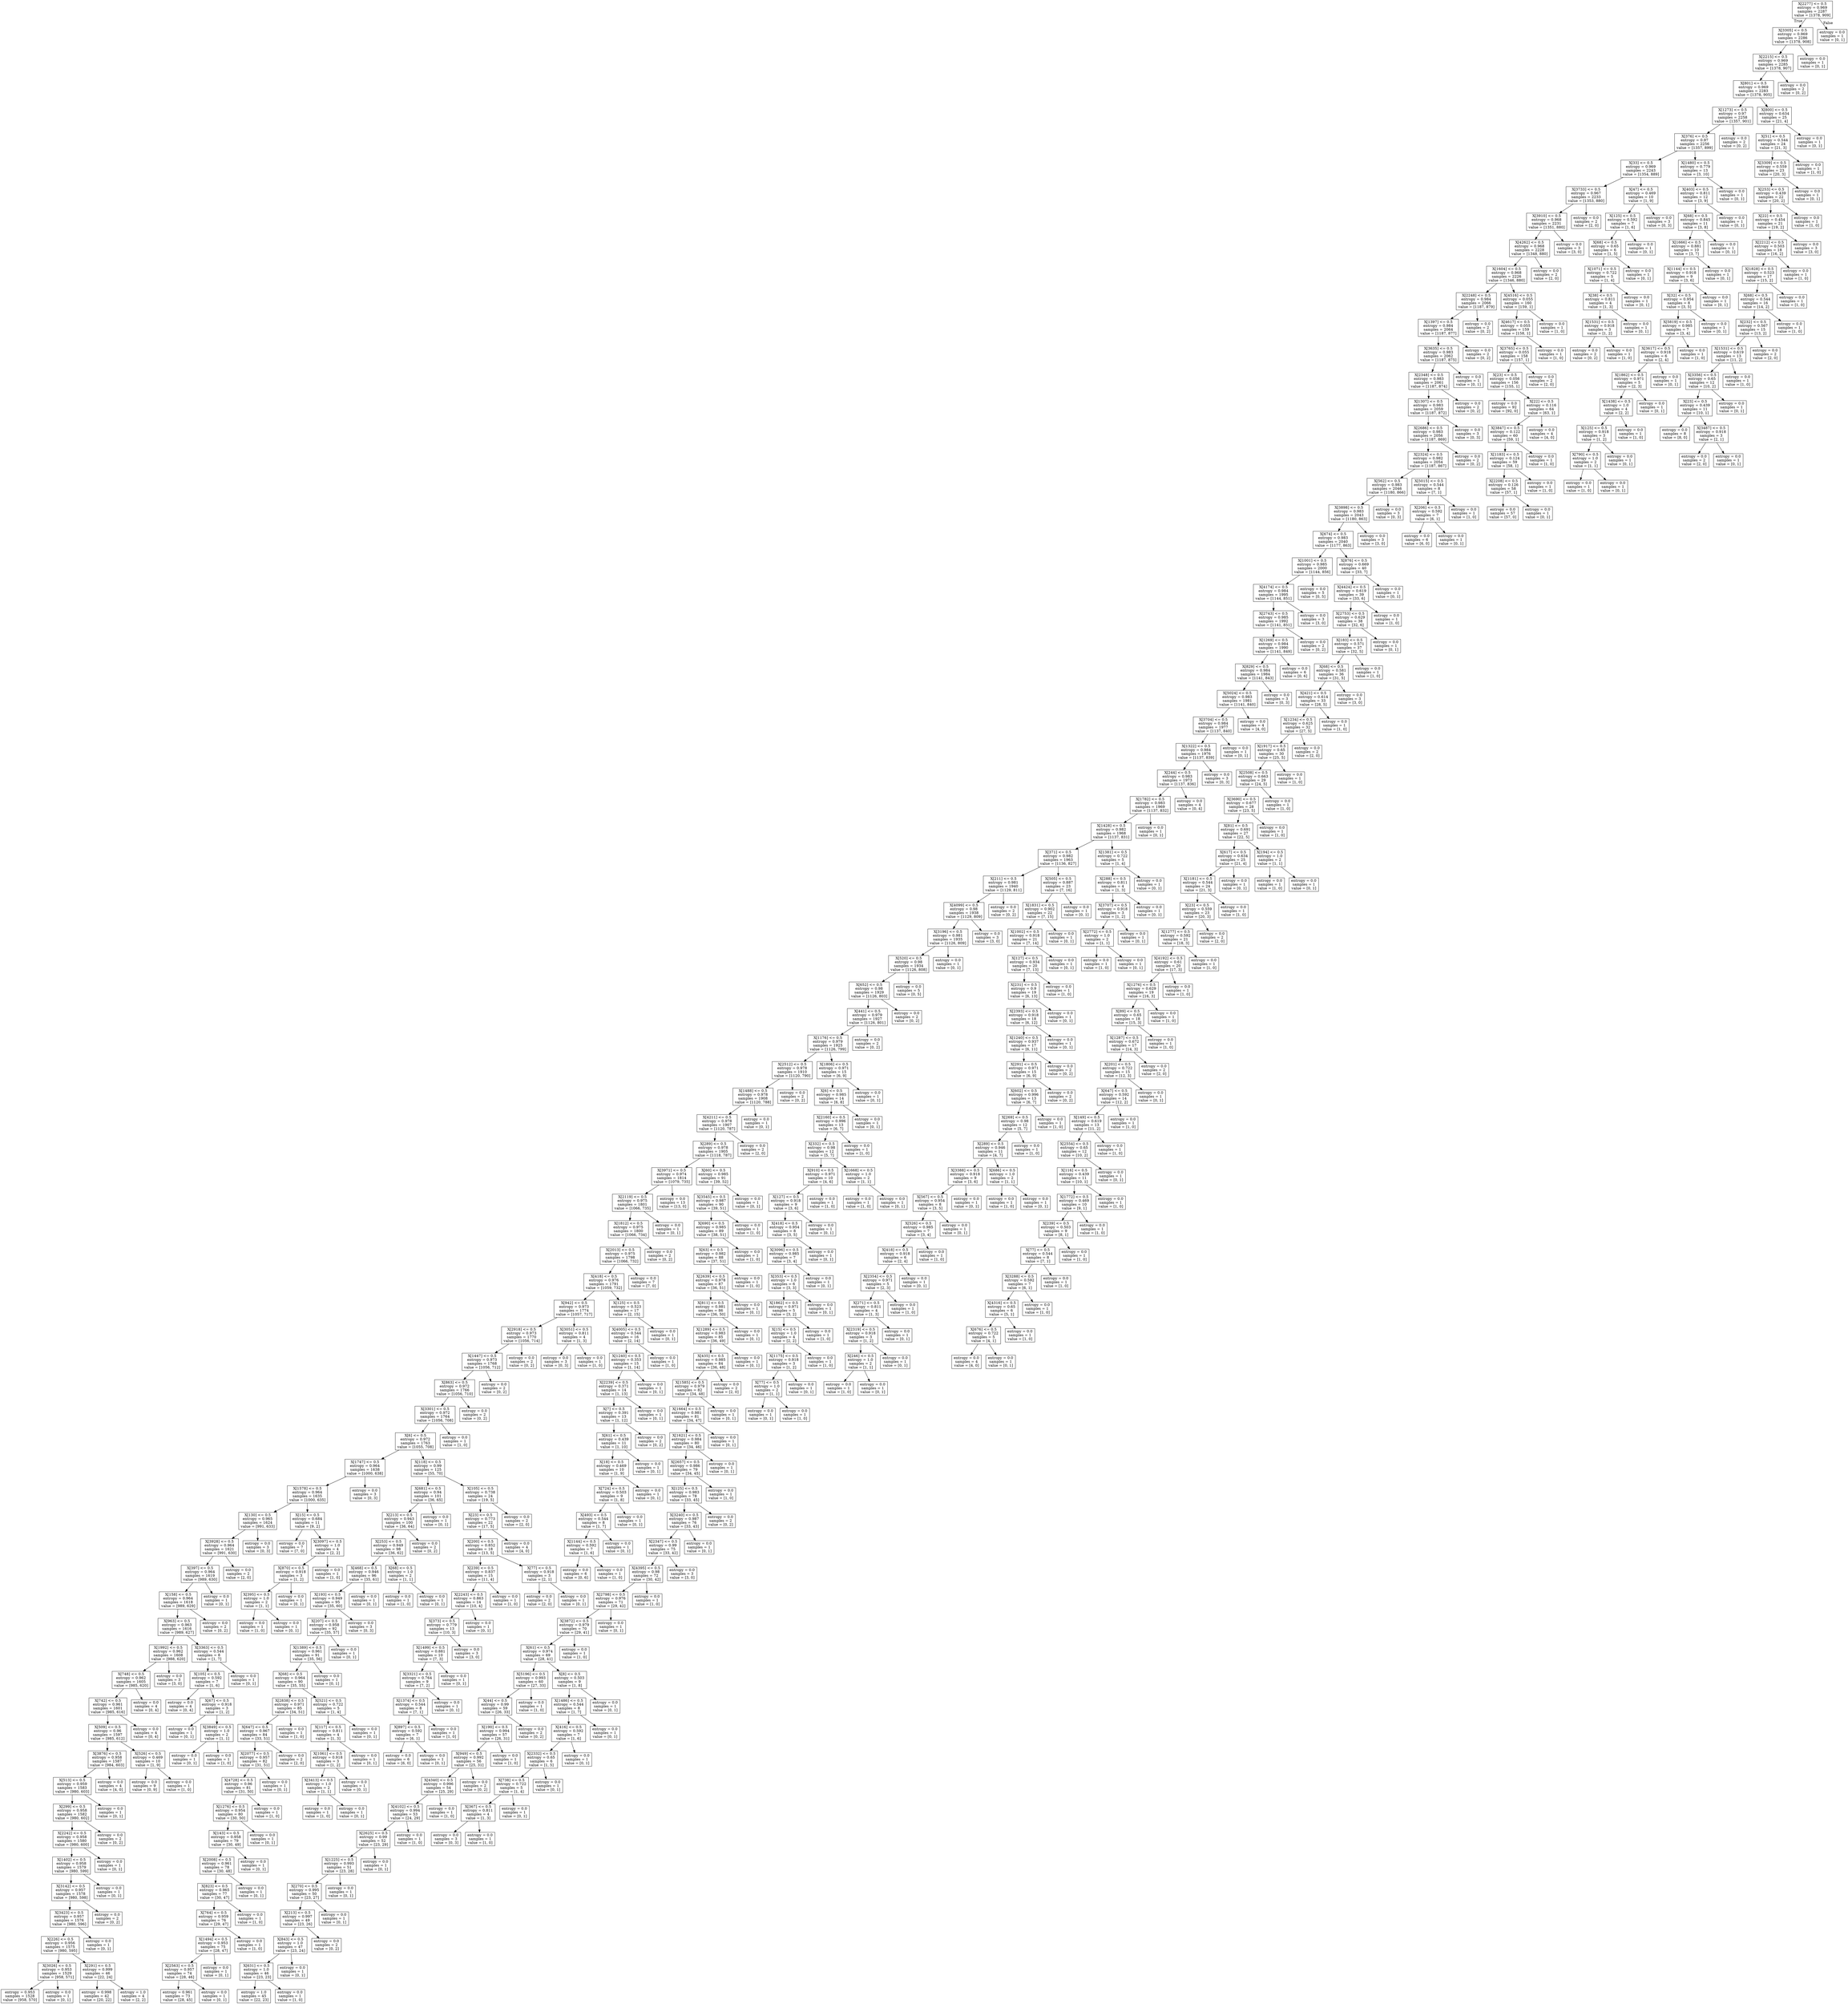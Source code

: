 digraph Tree {
node [shape=box] ;
0 [label="X[2277] <= 0.5\nentropy = 0.969\nsamples = 2287\nvalue = [1378, 909]"] ;
1 [label="X[3305] <= 0.5\nentropy = 0.969\nsamples = 2286\nvalue = [1378, 908]"] ;
0 -> 1 [labeldistance=2.5, labelangle=45, headlabel="True"] ;
2 [label="X[2215] <= 0.5\nentropy = 0.969\nsamples = 2285\nvalue = [1378, 907]"] ;
1 -> 2 ;
3 [label="X[801] <= 0.5\nentropy = 0.969\nsamples = 2283\nvalue = [1378, 905]"] ;
2 -> 3 ;
4 [label="X[1273] <= 0.5\nentropy = 0.97\nsamples = 2258\nvalue = [1357, 901]"] ;
3 -> 4 ;
5 [label="X[376] <= 0.5\nentropy = 0.97\nsamples = 2256\nvalue = [1357, 899]"] ;
4 -> 5 ;
6 [label="X[33] <= 0.5\nentropy = 0.969\nsamples = 2243\nvalue = [1354, 889]"] ;
5 -> 6 ;
7 [label="X[3733] <= 0.5\nentropy = 0.967\nsamples = 2233\nvalue = [1353, 880]"] ;
6 -> 7 ;
8 [label="X[3910] <= 0.5\nentropy = 0.968\nsamples = 2231\nvalue = [1351, 880]"] ;
7 -> 8 ;
9 [label="X[4262] <= 0.5\nentropy = 0.968\nsamples = 2228\nvalue = [1348, 880]"] ;
8 -> 9 ;
10 [label="X[1604] <= 0.5\nentropy = 0.968\nsamples = 2226\nvalue = [1346, 880]"] ;
9 -> 10 ;
11 [label="X[2248] <= 0.5\nentropy = 0.984\nsamples = 2066\nvalue = [1187, 879]"] ;
10 -> 11 ;
12 [label="X[1397] <= 0.5\nentropy = 0.984\nsamples = 2064\nvalue = [1187, 877]"] ;
11 -> 12 ;
13 [label="X[3635] <= 0.5\nentropy = 0.983\nsamples = 2062\nvalue = [1187, 875]"] ;
12 -> 13 ;
14 [label="X[2348] <= 0.5\nentropy = 0.983\nsamples = 2061\nvalue = [1187, 874]"] ;
13 -> 14 ;
15 [label="X[1307] <= 0.5\nentropy = 0.983\nsamples = 2059\nvalue = [1187, 872]"] ;
14 -> 15 ;
16 [label="X[2686] <= 0.5\nentropy = 0.983\nsamples = 2056\nvalue = [1187, 869]"] ;
15 -> 16 ;
17 [label="X[2324] <= 0.5\nentropy = 0.982\nsamples = 2054\nvalue = [1187, 867]"] ;
16 -> 17 ;
18 [label="X[562] <= 0.5\nentropy = 0.983\nsamples = 2046\nvalue = [1180, 866]"] ;
17 -> 18 ;
19 [label="X[3898] <= 0.5\nentropy = 0.983\nsamples = 2043\nvalue = [1180, 863]"] ;
18 -> 19 ;
20 [label="X[674] <= 0.5\nentropy = 0.983\nsamples = 2040\nvalue = [1177, 863]"] ;
19 -> 20 ;
21 [label="X[1001] <= 0.5\nentropy = 0.985\nsamples = 2000\nvalue = [1144, 856]"] ;
20 -> 21 ;
22 [label="X[4174] <= 0.5\nentropy = 0.984\nsamples = 1995\nvalue = [1144, 851]"] ;
21 -> 22 ;
23 [label="X[2743] <= 0.5\nentropy = 0.985\nsamples = 1992\nvalue = [1141, 851]"] ;
22 -> 23 ;
24 [label="X[1269] <= 0.5\nentropy = 0.984\nsamples = 1990\nvalue = [1141, 849]"] ;
23 -> 24 ;
25 [label="X[829] <= 0.5\nentropy = 0.984\nsamples = 1984\nvalue = [1141, 843]"] ;
24 -> 25 ;
26 [label="X[5024] <= 0.5\nentropy = 0.983\nsamples = 1981\nvalue = [1141, 840]"] ;
25 -> 26 ;
27 [label="X[3704] <= 0.5\nentropy = 0.984\nsamples = 1977\nvalue = [1137, 840]"] ;
26 -> 27 ;
28 [label="X[1322] <= 0.5\nentropy = 0.984\nsamples = 1976\nvalue = [1137, 839]"] ;
27 -> 28 ;
29 [label="X[244] <= 0.5\nentropy = 0.983\nsamples = 1973\nvalue = [1137, 836]"] ;
28 -> 29 ;
30 [label="X[1782] <= 0.5\nentropy = 0.983\nsamples = 1969\nvalue = [1137, 832]"] ;
29 -> 30 ;
31 [label="X[1428] <= 0.5\nentropy = 0.982\nsamples = 1968\nvalue = [1137, 831]"] ;
30 -> 31 ;
32 [label="X[371] <= 0.5\nentropy = 0.982\nsamples = 1963\nvalue = [1136, 827]"] ;
31 -> 32 ;
33 [label="X[211] <= 0.5\nentropy = 0.981\nsamples = 1940\nvalue = [1129, 811]"] ;
32 -> 33 ;
34 [label="X[4099] <= 0.5\nentropy = 0.98\nsamples = 1938\nvalue = [1129, 809]"] ;
33 -> 34 ;
35 [label="X[3196] <= 0.5\nentropy = 0.981\nsamples = 1935\nvalue = [1126, 809]"] ;
34 -> 35 ;
36 [label="X[520] <= 0.5\nentropy = 0.98\nsamples = 1934\nvalue = [1126, 808]"] ;
35 -> 36 ;
37 [label="X[652] <= 0.5\nentropy = 0.98\nsamples = 1929\nvalue = [1126, 803]"] ;
36 -> 37 ;
38 [label="X[441] <= 0.5\nentropy = 0.979\nsamples = 1927\nvalue = [1126, 801]"] ;
37 -> 38 ;
39 [label="X[1176] <= 0.5\nentropy = 0.979\nsamples = 1925\nvalue = [1126, 799]"] ;
38 -> 39 ;
40 [label="X[2512] <= 0.5\nentropy = 0.978\nsamples = 1910\nvalue = [1120, 790]"] ;
39 -> 40 ;
41 [label="X[1488] <= 0.5\nentropy = 0.978\nsamples = 1908\nvalue = [1120, 788]"] ;
40 -> 41 ;
42 [label="X[4211] <= 0.5\nentropy = 0.978\nsamples = 1907\nvalue = [1120, 787]"] ;
41 -> 42 ;
43 [label="X[289] <= 0.5\nentropy = 0.978\nsamples = 1905\nvalue = [1118, 787]"] ;
42 -> 43 ;
44 [label="X[3971] <= 0.5\nentropy = 0.974\nsamples = 1814\nvalue = [1079, 735]"] ;
43 -> 44 ;
45 [label="X[2119] <= 0.5\nentropy = 0.975\nsamples = 1801\nvalue = [1066, 735]"] ;
44 -> 45 ;
46 [label="X[1812] <= 0.5\nentropy = 0.975\nsamples = 1800\nvalue = [1066, 734]"] ;
45 -> 46 ;
47 [label="X[2013] <= 0.5\nentropy = 0.975\nsamples = 1798\nvalue = [1066, 732]"] ;
46 -> 47 ;
48 [label="X[418] <= 0.5\nentropy = 0.976\nsamples = 1791\nvalue = [1059, 732]"] ;
47 -> 48 ;
49 [label="X[942] <= 0.5\nentropy = 0.973\nsamples = 1774\nvalue = [1057, 717]"] ;
48 -> 49 ;
50 [label="X[2918] <= 0.5\nentropy = 0.973\nsamples = 1770\nvalue = [1056, 714]"] ;
49 -> 50 ;
51 [label="X[1447] <= 0.5\nentropy = 0.973\nsamples = 1768\nvalue = [1056, 712]"] ;
50 -> 51 ;
52 [label="X[863] <= 0.5\nentropy = 0.972\nsamples = 1766\nvalue = [1056, 710]"] ;
51 -> 52 ;
53 [label="X[3301] <= 0.5\nentropy = 0.972\nsamples = 1764\nvalue = [1056, 708]"] ;
52 -> 53 ;
54 [label="X[6] <= 0.5\nentropy = 0.972\nsamples = 1763\nvalue = [1055, 708]"] ;
53 -> 54 ;
55 [label="X[1747] <= 0.5\nentropy = 0.964\nsamples = 1638\nvalue = [1000, 638]"] ;
54 -> 55 ;
56 [label="X[1578] <= 0.5\nentropy = 0.964\nsamples = 1635\nvalue = [1000, 635]"] ;
55 -> 56 ;
57 [label="X[130] <= 0.5\nentropy = 0.965\nsamples = 1624\nvalue = [991, 633]"] ;
56 -> 57 ;
58 [label="X[3928] <= 0.5\nentropy = 0.964\nsamples = 1621\nvalue = [991, 630]"] ;
57 -> 58 ;
59 [label="X[397] <= 0.5\nentropy = 0.964\nsamples = 1619\nvalue = [989, 630]"] ;
58 -> 59 ;
60 [label="X[158] <= 0.5\nentropy = 0.964\nsamples = 1618\nvalue = [989, 629]"] ;
59 -> 60 ;
61 [label="X[963] <= 0.5\nentropy = 0.963\nsamples = 1616\nvalue = [989, 627]"] ;
60 -> 61 ;
62 [label="X[1992] <= 0.5\nentropy = 0.962\nsamples = 1608\nvalue = [988, 620]"] ;
61 -> 62 ;
63 [label="X[748] <= 0.5\nentropy = 0.962\nsamples = 1605\nvalue = [985, 620]"] ;
62 -> 63 ;
64 [label="X[742] <= 0.5\nentropy = 0.961\nsamples = 1601\nvalue = [985, 616]"] ;
63 -> 64 ;
65 [label="X[509] <= 0.5\nentropy = 0.96\nsamples = 1597\nvalue = [985, 612]"] ;
64 -> 65 ;
66 [label="X[3876] <= 0.5\nentropy = 0.958\nsamples = 1587\nvalue = [984, 603]"] ;
65 -> 66 ;
67 [label="X[513] <= 0.5\nentropy = 0.959\nsamples = 1583\nvalue = [980, 603]"] ;
66 -> 67 ;
68 [label="X[299] <= 0.5\nentropy = 0.958\nsamples = 1582\nvalue = [980, 602]"] ;
67 -> 68 ;
69 [label="X[2242] <= 0.5\nentropy = 0.958\nsamples = 1580\nvalue = [980, 600]"] ;
68 -> 69 ;
70 [label="X[1402] <= 0.5\nentropy = 0.958\nsamples = 1579\nvalue = [980, 599]"] ;
69 -> 70 ;
71 [label="X[3142] <= 0.5\nentropy = 0.957\nsamples = 1578\nvalue = [980, 598]"] ;
70 -> 71 ;
72 [label="X[3423] <= 0.5\nentropy = 0.957\nsamples = 1576\nvalue = [980, 596]"] ;
71 -> 72 ;
73 [label="X[226] <= 0.5\nentropy = 0.956\nsamples = 1575\nvalue = [980, 595]"] ;
72 -> 73 ;
74 [label="X[3026] <= 0.5\nentropy = 0.953\nsamples = 1529\nvalue = [958, 571]"] ;
73 -> 74 ;
75 [label="entropy = 0.953\nsamples = 1528\nvalue = [958, 570]"] ;
74 -> 75 ;
76 [label="entropy = 0.0\nsamples = 1\nvalue = [0, 1]"] ;
74 -> 76 ;
77 [label="X[291] <= 0.5\nentropy = 0.999\nsamples = 46\nvalue = [22, 24]"] ;
73 -> 77 ;
78 [label="entropy = 0.998\nsamples = 42\nvalue = [20, 22]"] ;
77 -> 78 ;
79 [label="entropy = 1.0\nsamples = 4\nvalue = [2, 2]"] ;
77 -> 79 ;
80 [label="entropy = 0.0\nsamples = 1\nvalue = [0, 1]"] ;
72 -> 80 ;
81 [label="entropy = 0.0\nsamples = 2\nvalue = [0, 2]"] ;
71 -> 81 ;
82 [label="entropy = 0.0\nsamples = 1\nvalue = [0, 1]"] ;
70 -> 82 ;
83 [label="entropy = 0.0\nsamples = 1\nvalue = [0, 1]"] ;
69 -> 83 ;
84 [label="entropy = 0.0\nsamples = 2\nvalue = [0, 2]"] ;
68 -> 84 ;
85 [label="entropy = 0.0\nsamples = 1\nvalue = [0, 1]"] ;
67 -> 85 ;
86 [label="entropy = 0.0\nsamples = 4\nvalue = [4, 0]"] ;
66 -> 86 ;
87 [label="X[526] <= 0.5\nentropy = 0.469\nsamples = 10\nvalue = [1, 9]"] ;
65 -> 87 ;
88 [label="entropy = 0.0\nsamples = 9\nvalue = [0, 9]"] ;
87 -> 88 ;
89 [label="entropy = 0.0\nsamples = 1\nvalue = [1, 0]"] ;
87 -> 89 ;
90 [label="entropy = 0.0\nsamples = 4\nvalue = [0, 4]"] ;
64 -> 90 ;
91 [label="entropy = 0.0\nsamples = 4\nvalue = [0, 4]"] ;
63 -> 91 ;
92 [label="entropy = 0.0\nsamples = 3\nvalue = [3, 0]"] ;
62 -> 92 ;
93 [label="X[3363] <= 0.5\nentropy = 0.544\nsamples = 8\nvalue = [1, 7]"] ;
61 -> 93 ;
94 [label="X[105] <= 0.5\nentropy = 0.592\nsamples = 7\nvalue = [1, 6]"] ;
93 -> 94 ;
95 [label="entropy = 0.0\nsamples = 4\nvalue = [0, 4]"] ;
94 -> 95 ;
96 [label="X[67] <= 0.5\nentropy = 0.918\nsamples = 3\nvalue = [1, 2]"] ;
94 -> 96 ;
97 [label="entropy = 0.0\nsamples = 1\nvalue = [0, 1]"] ;
96 -> 97 ;
98 [label="X[3849] <= 0.5\nentropy = 1.0\nsamples = 2\nvalue = [1, 1]"] ;
96 -> 98 ;
99 [label="entropy = 0.0\nsamples = 1\nvalue = [0, 1]"] ;
98 -> 99 ;
100 [label="entropy = 0.0\nsamples = 1\nvalue = [1, 0]"] ;
98 -> 100 ;
101 [label="entropy = 0.0\nsamples = 1\nvalue = [0, 1]"] ;
93 -> 101 ;
102 [label="entropy = 0.0\nsamples = 2\nvalue = [0, 2]"] ;
60 -> 102 ;
103 [label="entropy = 0.0\nsamples = 1\nvalue = [0, 1]"] ;
59 -> 103 ;
104 [label="entropy = 0.0\nsamples = 2\nvalue = [2, 0]"] ;
58 -> 104 ;
105 [label="entropy = 0.0\nsamples = 3\nvalue = [0, 3]"] ;
57 -> 105 ;
106 [label="X[15] <= 0.5\nentropy = 0.684\nsamples = 11\nvalue = [9, 2]"] ;
56 -> 106 ;
107 [label="entropy = 0.0\nsamples = 7\nvalue = [7, 0]"] ;
106 -> 107 ;
108 [label="X[3097] <= 0.5\nentropy = 1.0\nsamples = 4\nvalue = [2, 2]"] ;
106 -> 108 ;
109 [label="X[870] <= 0.5\nentropy = 0.918\nsamples = 3\nvalue = [1, 2]"] ;
108 -> 109 ;
110 [label="X[395] <= 0.5\nentropy = 1.0\nsamples = 2\nvalue = [1, 1]"] ;
109 -> 110 ;
111 [label="entropy = 0.0\nsamples = 1\nvalue = [1, 0]"] ;
110 -> 111 ;
112 [label="entropy = 0.0\nsamples = 1\nvalue = [0, 1]"] ;
110 -> 112 ;
113 [label="entropy = 0.0\nsamples = 1\nvalue = [0, 1]"] ;
109 -> 113 ;
114 [label="entropy = 0.0\nsamples = 1\nvalue = [1, 0]"] ;
108 -> 114 ;
115 [label="entropy = 0.0\nsamples = 3\nvalue = [0, 3]"] ;
55 -> 115 ;
116 [label="X[118] <= 0.5\nentropy = 0.99\nsamples = 125\nvalue = [55, 70]"] ;
54 -> 116 ;
117 [label="X[681] <= 0.5\nentropy = 0.94\nsamples = 101\nvalue = [36, 65]"] ;
116 -> 117 ;
118 [label="X[213] <= 0.5\nentropy = 0.943\nsamples = 100\nvalue = [36, 64]"] ;
117 -> 118 ;
119 [label="X[253] <= 0.5\nentropy = 0.949\nsamples = 98\nvalue = [36, 62]"] ;
118 -> 119 ;
120 [label="X[468] <= 0.5\nentropy = 0.946\nsamples = 96\nvalue = [35, 61]"] ;
119 -> 120 ;
121 [label="X[193] <= 0.5\nentropy = 0.949\nsamples = 95\nvalue = [35, 60]"] ;
120 -> 121 ;
122 [label="X[207] <= 0.5\nentropy = 0.958\nsamples = 92\nvalue = [35, 57]"] ;
121 -> 122 ;
123 [label="X[1389] <= 0.5\nentropy = 0.961\nsamples = 91\nvalue = [35, 56]"] ;
122 -> 123 ;
124 [label="X[68] <= 0.5\nentropy = 0.964\nsamples = 90\nvalue = [35, 55]"] ;
123 -> 124 ;
125 [label="X[2838] <= 0.5\nentropy = 0.971\nsamples = 85\nvalue = [34, 51]"] ;
124 -> 125 ;
126 [label="X[647] <= 0.5\nentropy = 0.967\nsamples = 84\nvalue = [33, 51]"] ;
125 -> 126 ;
127 [label="X[2077] <= 0.5\nentropy = 0.957\nsamples = 82\nvalue = [31, 51]"] ;
126 -> 127 ;
128 [label="X[4728] <= 0.5\nentropy = 0.96\nsamples = 81\nvalue = [31, 50]"] ;
127 -> 128 ;
129 [label="X[1276] <= 0.5\nentropy = 0.954\nsamples = 80\nvalue = [30, 50]"] ;
128 -> 129 ;
130 [label="X[143] <= 0.5\nentropy = 0.958\nsamples = 79\nvalue = [30, 49]"] ;
129 -> 130 ;
131 [label="X[2008] <= 0.5\nentropy = 0.961\nsamples = 78\nvalue = [30, 48]"] ;
130 -> 131 ;
132 [label="X[823] <= 0.5\nentropy = 0.965\nsamples = 77\nvalue = [30, 47]"] ;
131 -> 132 ;
133 [label="X[764] <= 0.5\nentropy = 0.959\nsamples = 76\nvalue = [29, 47]"] ;
132 -> 133 ;
134 [label="X[1494] <= 0.5\nentropy = 0.953\nsamples = 75\nvalue = [28, 47]"] ;
133 -> 134 ;
135 [label="X[2563] <= 0.5\nentropy = 0.957\nsamples = 74\nvalue = [28, 46]"] ;
134 -> 135 ;
136 [label="entropy = 0.961\nsamples = 73\nvalue = [28, 45]"] ;
135 -> 136 ;
137 [label="entropy = 0.0\nsamples = 1\nvalue = [0, 1]"] ;
135 -> 137 ;
138 [label="entropy = 0.0\nsamples = 1\nvalue = [0, 1]"] ;
134 -> 138 ;
139 [label="entropy = 0.0\nsamples = 1\nvalue = [1, 0]"] ;
133 -> 139 ;
140 [label="entropy = 0.0\nsamples = 1\nvalue = [1, 0]"] ;
132 -> 140 ;
141 [label="entropy = 0.0\nsamples = 1\nvalue = [0, 1]"] ;
131 -> 141 ;
142 [label="entropy = 0.0\nsamples = 1\nvalue = [0, 1]"] ;
130 -> 142 ;
143 [label="entropy = 0.0\nsamples = 1\nvalue = [0, 1]"] ;
129 -> 143 ;
144 [label="entropy = 0.0\nsamples = 1\nvalue = [1, 0]"] ;
128 -> 144 ;
145 [label="entropy = 0.0\nsamples = 1\nvalue = [0, 1]"] ;
127 -> 145 ;
146 [label="entropy = 0.0\nsamples = 2\nvalue = [2, 0]"] ;
126 -> 146 ;
147 [label="entropy = 0.0\nsamples = 1\nvalue = [1, 0]"] ;
125 -> 147 ;
148 [label="X[521] <= 0.5\nentropy = 0.722\nsamples = 5\nvalue = [1, 4]"] ;
124 -> 148 ;
149 [label="X[117] <= 0.5\nentropy = 0.811\nsamples = 4\nvalue = [1, 3]"] ;
148 -> 149 ;
150 [label="X[1061] <= 0.5\nentropy = 0.918\nsamples = 3\nvalue = [1, 2]"] ;
149 -> 150 ;
151 [label="X[3413] <= 0.5\nentropy = 1.0\nsamples = 2\nvalue = [1, 1]"] ;
150 -> 151 ;
152 [label="entropy = 0.0\nsamples = 1\nvalue = [1, 0]"] ;
151 -> 152 ;
153 [label="entropy = 0.0\nsamples = 1\nvalue = [0, 1]"] ;
151 -> 153 ;
154 [label="entropy = 0.0\nsamples = 1\nvalue = [0, 1]"] ;
150 -> 154 ;
155 [label="entropy = 0.0\nsamples = 1\nvalue = [0, 1]"] ;
149 -> 155 ;
156 [label="entropy = 0.0\nsamples = 1\nvalue = [0, 1]"] ;
148 -> 156 ;
157 [label="entropy = 0.0\nsamples = 1\nvalue = [0, 1]"] ;
123 -> 157 ;
158 [label="entropy = 0.0\nsamples = 1\nvalue = [0, 1]"] ;
122 -> 158 ;
159 [label="entropy = 0.0\nsamples = 3\nvalue = [0, 3]"] ;
121 -> 159 ;
160 [label="entropy = 0.0\nsamples = 1\nvalue = [0, 1]"] ;
120 -> 160 ;
161 [label="X[68] <= 0.5\nentropy = 1.0\nsamples = 2\nvalue = [1, 1]"] ;
119 -> 161 ;
162 [label="entropy = 0.0\nsamples = 1\nvalue = [1, 0]"] ;
161 -> 162 ;
163 [label="entropy = 0.0\nsamples = 1\nvalue = [0, 1]"] ;
161 -> 163 ;
164 [label="entropy = 0.0\nsamples = 2\nvalue = [0, 2]"] ;
118 -> 164 ;
165 [label="entropy = 0.0\nsamples = 1\nvalue = [0, 1]"] ;
117 -> 165 ;
166 [label="X[105] <= 0.5\nentropy = 0.738\nsamples = 24\nvalue = [19, 5]"] ;
116 -> 166 ;
167 [label="X[23] <= 0.5\nentropy = 0.773\nsamples = 22\nvalue = [17, 5]"] ;
166 -> 167 ;
168 [label="X[200] <= 0.5\nentropy = 0.852\nsamples = 18\nvalue = [13, 5]"] ;
167 -> 168 ;
169 [label="X[239] <= 0.5\nentropy = 0.837\nsamples = 15\nvalue = [11, 4]"] ;
168 -> 169 ;
170 [label="X[2243] <= 0.5\nentropy = 0.863\nsamples = 14\nvalue = [10, 4]"] ;
169 -> 170 ;
171 [label="X[373] <= 0.5\nentropy = 0.779\nsamples = 13\nvalue = [10, 3]"] ;
170 -> 171 ;
172 [label="X[1499] <= 0.5\nentropy = 0.881\nsamples = 10\nvalue = [7, 3]"] ;
171 -> 172 ;
173 [label="X[3321] <= 0.5\nentropy = 0.764\nsamples = 9\nvalue = [7, 2]"] ;
172 -> 173 ;
174 [label="X[1374] <= 0.5\nentropy = 0.544\nsamples = 8\nvalue = [7, 1]"] ;
173 -> 174 ;
175 [label="X[897] <= 0.5\nentropy = 0.592\nsamples = 7\nvalue = [6, 1]"] ;
174 -> 175 ;
176 [label="entropy = 0.0\nsamples = 6\nvalue = [6, 0]"] ;
175 -> 176 ;
177 [label="entropy = 0.0\nsamples = 1\nvalue = [0, 1]"] ;
175 -> 177 ;
178 [label="entropy = 0.0\nsamples = 1\nvalue = [1, 0]"] ;
174 -> 178 ;
179 [label="entropy = 0.0\nsamples = 1\nvalue = [0, 1]"] ;
173 -> 179 ;
180 [label="entropy = 0.0\nsamples = 1\nvalue = [0, 1]"] ;
172 -> 180 ;
181 [label="entropy = 0.0\nsamples = 3\nvalue = [3, 0]"] ;
171 -> 181 ;
182 [label="entropy = 0.0\nsamples = 1\nvalue = [0, 1]"] ;
170 -> 182 ;
183 [label="entropy = 0.0\nsamples = 1\nvalue = [1, 0]"] ;
169 -> 183 ;
184 [label="X[77] <= 0.5\nentropy = 0.918\nsamples = 3\nvalue = [2, 1]"] ;
168 -> 184 ;
185 [label="entropy = 0.0\nsamples = 2\nvalue = [2, 0]"] ;
184 -> 185 ;
186 [label="entropy = 0.0\nsamples = 1\nvalue = [0, 1]"] ;
184 -> 186 ;
187 [label="entropy = 0.0\nsamples = 4\nvalue = [4, 0]"] ;
167 -> 187 ;
188 [label="entropy = 0.0\nsamples = 2\nvalue = [2, 0]"] ;
166 -> 188 ;
189 [label="entropy = 0.0\nsamples = 1\nvalue = [1, 0]"] ;
53 -> 189 ;
190 [label="entropy = 0.0\nsamples = 2\nvalue = [0, 2]"] ;
52 -> 190 ;
191 [label="entropy = 0.0\nsamples = 2\nvalue = [0, 2]"] ;
51 -> 191 ;
192 [label="entropy = 0.0\nsamples = 2\nvalue = [0, 2]"] ;
50 -> 192 ;
193 [label="X[3051] <= 0.5\nentropy = 0.811\nsamples = 4\nvalue = [1, 3]"] ;
49 -> 193 ;
194 [label="entropy = 0.0\nsamples = 3\nvalue = [0, 3]"] ;
193 -> 194 ;
195 [label="entropy = 0.0\nsamples = 1\nvalue = [1, 0]"] ;
193 -> 195 ;
196 [label="X[125] <= 0.5\nentropy = 0.523\nsamples = 17\nvalue = [2, 15]"] ;
48 -> 196 ;
197 [label="X[4005] <= 0.5\nentropy = 0.544\nsamples = 16\nvalue = [2, 14]"] ;
196 -> 197 ;
198 [label="X[1240] <= 0.5\nentropy = 0.353\nsamples = 15\nvalue = [1, 14]"] ;
197 -> 198 ;
199 [label="X[2239] <= 0.5\nentropy = 0.371\nsamples = 14\nvalue = [1, 13]"] ;
198 -> 199 ;
200 [label="X[7] <= 0.5\nentropy = 0.391\nsamples = 13\nvalue = [1, 12]"] ;
199 -> 200 ;
201 [label="X[61] <= 0.5\nentropy = 0.439\nsamples = 11\nvalue = [1, 10]"] ;
200 -> 201 ;
202 [label="X[18] <= 0.5\nentropy = 0.469\nsamples = 10\nvalue = [1, 9]"] ;
201 -> 202 ;
203 [label="X[724] <= 0.5\nentropy = 0.503\nsamples = 9\nvalue = [1, 8]"] ;
202 -> 203 ;
204 [label="X[493] <= 0.5\nentropy = 0.544\nsamples = 8\nvalue = [1, 7]"] ;
203 -> 204 ;
205 [label="X[1144] <= 0.5\nentropy = 0.592\nsamples = 7\nvalue = [1, 6]"] ;
204 -> 205 ;
206 [label="entropy = 0.0\nsamples = 6\nvalue = [0, 6]"] ;
205 -> 206 ;
207 [label="entropy = 0.0\nsamples = 1\nvalue = [1, 0]"] ;
205 -> 207 ;
208 [label="entropy = 0.0\nsamples = 1\nvalue = [0, 1]"] ;
204 -> 208 ;
209 [label="entropy = 0.0\nsamples = 1\nvalue = [0, 1]"] ;
203 -> 209 ;
210 [label="entropy = 0.0\nsamples = 1\nvalue = [0, 1]"] ;
202 -> 210 ;
211 [label="entropy = 0.0\nsamples = 1\nvalue = [0, 1]"] ;
201 -> 211 ;
212 [label="entropy = 0.0\nsamples = 2\nvalue = [0, 2]"] ;
200 -> 212 ;
213 [label="entropy = 0.0\nsamples = 1\nvalue = [0, 1]"] ;
199 -> 213 ;
214 [label="entropy = 0.0\nsamples = 1\nvalue = [0, 1]"] ;
198 -> 214 ;
215 [label="entropy = 0.0\nsamples = 1\nvalue = [1, 0]"] ;
197 -> 215 ;
216 [label="entropy = 0.0\nsamples = 1\nvalue = [0, 1]"] ;
196 -> 216 ;
217 [label="entropy = 0.0\nsamples = 7\nvalue = [7, 0]"] ;
47 -> 217 ;
218 [label="entropy = 0.0\nsamples = 2\nvalue = [0, 2]"] ;
46 -> 218 ;
219 [label="entropy = 0.0\nsamples = 1\nvalue = [0, 1]"] ;
45 -> 219 ;
220 [label="entropy = 0.0\nsamples = 13\nvalue = [13, 0]"] ;
44 -> 220 ;
221 [label="X[60] <= 0.5\nentropy = 0.985\nsamples = 91\nvalue = [39, 52]"] ;
43 -> 221 ;
222 [label="X[3545] <= 0.5\nentropy = 0.987\nsamples = 90\nvalue = [39, 51]"] ;
221 -> 222 ;
223 [label="X[690] <= 0.5\nentropy = 0.985\nsamples = 89\nvalue = [38, 51]"] ;
222 -> 223 ;
224 [label="X[63] <= 0.5\nentropy = 0.982\nsamples = 88\nvalue = [37, 51]"] ;
223 -> 224 ;
225 [label="X[2639] <= 0.5\nentropy = 0.978\nsamples = 87\nvalue = [36, 51]"] ;
224 -> 225 ;
226 [label="X[811] <= 0.5\nentropy = 0.981\nsamples = 86\nvalue = [36, 50]"] ;
225 -> 226 ;
227 [label="X[1289] <= 0.5\nentropy = 0.983\nsamples = 85\nvalue = [36, 49]"] ;
226 -> 227 ;
228 [label="X[435] <= 0.5\nentropy = 0.985\nsamples = 84\nvalue = [36, 48]"] ;
227 -> 228 ;
229 [label="X[1585] <= 0.5\nentropy = 0.979\nsamples = 82\nvalue = [34, 48]"] ;
228 -> 229 ;
230 [label="X[1664] <= 0.5\nentropy = 0.981\nsamples = 81\nvalue = [34, 47]"] ;
229 -> 230 ;
231 [label="X[1621] <= 0.5\nentropy = 0.984\nsamples = 80\nvalue = [34, 46]"] ;
230 -> 231 ;
232 [label="X[2657] <= 0.5\nentropy = 0.986\nsamples = 79\nvalue = [34, 45]"] ;
231 -> 232 ;
233 [label="X[125] <= 0.5\nentropy = 0.983\nsamples = 78\nvalue = [33, 45]"] ;
232 -> 233 ;
234 [label="X[3240] <= 0.5\nentropy = 0.987\nsamples = 76\nvalue = [33, 43]"] ;
233 -> 234 ;
235 [label="X[2347] <= 0.5\nentropy = 0.99\nsamples = 75\nvalue = [33, 42]"] ;
234 -> 235 ;
236 [label="X[4395] <= 0.5\nentropy = 0.98\nsamples = 72\nvalue = [30, 42]"] ;
235 -> 236 ;
237 [label="X[2798] <= 0.5\nentropy = 0.976\nsamples = 71\nvalue = [29, 42]"] ;
236 -> 237 ;
238 [label="X[3872] <= 0.5\nentropy = 0.979\nsamples = 70\nvalue = [29, 41]"] ;
237 -> 238 ;
239 [label="X[61] <= 0.5\nentropy = 0.974\nsamples = 69\nvalue = [28, 41]"] ;
238 -> 239 ;
240 [label="X[5196] <= 0.5\nentropy = 0.993\nsamples = 60\nvalue = [27, 33]"] ;
239 -> 240 ;
241 [label="X[44] <= 0.5\nentropy = 0.99\nsamples = 59\nvalue = [26, 33]"] ;
240 -> 241 ;
242 [label="X[190] <= 0.5\nentropy = 0.994\nsamples = 57\nvalue = [26, 31]"] ;
241 -> 242 ;
243 [label="X[949] <= 0.5\nentropy = 0.992\nsamples = 56\nvalue = [25, 31]"] ;
242 -> 243 ;
244 [label="X[4340] <= 0.5\nentropy = 0.996\nsamples = 54\nvalue = [25, 29]"] ;
243 -> 244 ;
245 [label="X[4102] <= 0.5\nentropy = 0.994\nsamples = 53\nvalue = [24, 29]"] ;
244 -> 245 ;
246 [label="X[2625] <= 0.5\nentropy = 0.99\nsamples = 52\nvalue = [23, 29]"] ;
245 -> 246 ;
247 [label="X[1225] <= 0.5\nentropy = 0.993\nsamples = 51\nvalue = [23, 28]"] ;
246 -> 247 ;
248 [label="X[270] <= 0.5\nentropy = 0.995\nsamples = 50\nvalue = [23, 27]"] ;
247 -> 248 ;
249 [label="X[213] <= 0.5\nentropy = 0.997\nsamples = 49\nvalue = [23, 26]"] ;
248 -> 249 ;
250 [label="X[843] <= 0.5\nentropy = 1.0\nsamples = 47\nvalue = [23, 24]"] ;
249 -> 250 ;
251 [label="X[631] <= 0.5\nentropy = 1.0\nsamples = 46\nvalue = [23, 23]"] ;
250 -> 251 ;
252 [label="entropy = 1.0\nsamples = 45\nvalue = [22, 23]"] ;
251 -> 252 ;
253 [label="entropy = 0.0\nsamples = 1\nvalue = [1, 0]"] ;
251 -> 253 ;
254 [label="entropy = 0.0\nsamples = 1\nvalue = [0, 1]"] ;
250 -> 254 ;
255 [label="entropy = 0.0\nsamples = 2\nvalue = [0, 2]"] ;
249 -> 255 ;
256 [label="entropy = 0.0\nsamples = 1\nvalue = [0, 1]"] ;
248 -> 256 ;
257 [label="entropy = 0.0\nsamples = 1\nvalue = [0, 1]"] ;
247 -> 257 ;
258 [label="entropy = 0.0\nsamples = 1\nvalue = [0, 1]"] ;
246 -> 258 ;
259 [label="entropy = 0.0\nsamples = 1\nvalue = [1, 0]"] ;
245 -> 259 ;
260 [label="entropy = 0.0\nsamples = 1\nvalue = [1, 0]"] ;
244 -> 260 ;
261 [label="entropy = 0.0\nsamples = 2\nvalue = [0, 2]"] ;
243 -> 261 ;
262 [label="entropy = 0.0\nsamples = 1\nvalue = [1, 0]"] ;
242 -> 262 ;
263 [label="entropy = 0.0\nsamples = 2\nvalue = [0, 2]"] ;
241 -> 263 ;
264 [label="entropy = 0.0\nsamples = 1\nvalue = [1, 0]"] ;
240 -> 264 ;
265 [label="X[8] <= 0.5\nentropy = 0.503\nsamples = 9\nvalue = [1, 8]"] ;
239 -> 265 ;
266 [label="X[1486] <= 0.5\nentropy = 0.544\nsamples = 8\nvalue = [1, 7]"] ;
265 -> 266 ;
267 [label="X[416] <= 0.5\nentropy = 0.592\nsamples = 7\nvalue = [1, 6]"] ;
266 -> 267 ;
268 [label="X[2332] <= 0.5\nentropy = 0.65\nsamples = 6\nvalue = [1, 5]"] ;
267 -> 268 ;
269 [label="X[738] <= 0.5\nentropy = 0.722\nsamples = 5\nvalue = [1, 4]"] ;
268 -> 269 ;
270 [label="X[367] <= 0.5\nentropy = 0.811\nsamples = 4\nvalue = [1, 3]"] ;
269 -> 270 ;
271 [label="entropy = 0.0\nsamples = 3\nvalue = [0, 3]"] ;
270 -> 271 ;
272 [label="entropy = 0.0\nsamples = 1\nvalue = [1, 0]"] ;
270 -> 272 ;
273 [label="entropy = 0.0\nsamples = 1\nvalue = [0, 1]"] ;
269 -> 273 ;
274 [label="entropy = 0.0\nsamples = 1\nvalue = [0, 1]"] ;
268 -> 274 ;
275 [label="entropy = 0.0\nsamples = 1\nvalue = [0, 1]"] ;
267 -> 275 ;
276 [label="entropy = 0.0\nsamples = 1\nvalue = [0, 1]"] ;
266 -> 276 ;
277 [label="entropy = 0.0\nsamples = 1\nvalue = [0, 1]"] ;
265 -> 277 ;
278 [label="entropy = 0.0\nsamples = 1\nvalue = [1, 0]"] ;
238 -> 278 ;
279 [label="entropy = 0.0\nsamples = 1\nvalue = [0, 1]"] ;
237 -> 279 ;
280 [label="entropy = 0.0\nsamples = 1\nvalue = [1, 0]"] ;
236 -> 280 ;
281 [label="entropy = 0.0\nsamples = 3\nvalue = [3, 0]"] ;
235 -> 281 ;
282 [label="entropy = 0.0\nsamples = 1\nvalue = [0, 1]"] ;
234 -> 282 ;
283 [label="entropy = 0.0\nsamples = 2\nvalue = [0, 2]"] ;
233 -> 283 ;
284 [label="entropy = 0.0\nsamples = 1\nvalue = [1, 0]"] ;
232 -> 284 ;
285 [label="entropy = 0.0\nsamples = 1\nvalue = [0, 1]"] ;
231 -> 285 ;
286 [label="entropy = 0.0\nsamples = 1\nvalue = [0, 1]"] ;
230 -> 286 ;
287 [label="entropy = 0.0\nsamples = 1\nvalue = [0, 1]"] ;
229 -> 287 ;
288 [label="entropy = 0.0\nsamples = 2\nvalue = [2, 0]"] ;
228 -> 288 ;
289 [label="entropy = 0.0\nsamples = 1\nvalue = [0, 1]"] ;
227 -> 289 ;
290 [label="entropy = 0.0\nsamples = 1\nvalue = [0, 1]"] ;
226 -> 290 ;
291 [label="entropy = 0.0\nsamples = 1\nvalue = [0, 1]"] ;
225 -> 291 ;
292 [label="entropy = 0.0\nsamples = 1\nvalue = [1, 0]"] ;
224 -> 292 ;
293 [label="entropy = 0.0\nsamples = 1\nvalue = [1, 0]"] ;
223 -> 293 ;
294 [label="entropy = 0.0\nsamples = 1\nvalue = [1, 0]"] ;
222 -> 294 ;
295 [label="entropy = 0.0\nsamples = 1\nvalue = [0, 1]"] ;
221 -> 295 ;
296 [label="entropy = 0.0\nsamples = 2\nvalue = [2, 0]"] ;
42 -> 296 ;
297 [label="entropy = 0.0\nsamples = 1\nvalue = [0, 1]"] ;
41 -> 297 ;
298 [label="entropy = 0.0\nsamples = 2\nvalue = [0, 2]"] ;
40 -> 298 ;
299 [label="X[1806] <= 0.5\nentropy = 0.971\nsamples = 15\nvalue = [6, 9]"] ;
39 -> 299 ;
300 [label="X[6] <= 0.5\nentropy = 0.985\nsamples = 14\nvalue = [6, 8]"] ;
299 -> 300 ;
301 [label="X[2160] <= 0.5\nentropy = 0.996\nsamples = 13\nvalue = [6, 7]"] ;
300 -> 301 ;
302 [label="X[332] <= 0.5\nentropy = 0.98\nsamples = 12\nvalue = [5, 7]"] ;
301 -> 302 ;
303 [label="X[910] <= 0.5\nentropy = 0.971\nsamples = 10\nvalue = [4, 6]"] ;
302 -> 303 ;
304 [label="X[127] <= 0.5\nentropy = 0.918\nsamples = 9\nvalue = [3, 6]"] ;
303 -> 304 ;
305 [label="X[418] <= 0.5\nentropy = 0.954\nsamples = 8\nvalue = [3, 5]"] ;
304 -> 305 ;
306 [label="X[3096] <= 0.5\nentropy = 0.985\nsamples = 7\nvalue = [3, 4]"] ;
305 -> 306 ;
307 [label="X[353] <= 0.5\nentropy = 1.0\nsamples = 6\nvalue = [3, 3]"] ;
306 -> 307 ;
308 [label="X[1862] <= 0.5\nentropy = 0.971\nsamples = 5\nvalue = [3, 2]"] ;
307 -> 308 ;
309 [label="X[15] <= 0.5\nentropy = 1.0\nsamples = 4\nvalue = [2, 2]"] ;
308 -> 309 ;
310 [label="X[1175] <= 0.5\nentropy = 0.918\nsamples = 3\nvalue = [1, 2]"] ;
309 -> 310 ;
311 [label="X[77] <= 0.5\nentropy = 1.0\nsamples = 2\nvalue = [1, 1]"] ;
310 -> 311 ;
312 [label="entropy = 0.0\nsamples = 1\nvalue = [0, 1]"] ;
311 -> 312 ;
313 [label="entropy = 0.0\nsamples = 1\nvalue = [1, 0]"] ;
311 -> 313 ;
314 [label="entropy = 0.0\nsamples = 1\nvalue = [0, 1]"] ;
310 -> 314 ;
315 [label="entropy = 0.0\nsamples = 1\nvalue = [1, 0]"] ;
309 -> 315 ;
316 [label="entropy = 0.0\nsamples = 1\nvalue = [1, 0]"] ;
308 -> 316 ;
317 [label="entropy = 0.0\nsamples = 1\nvalue = [0, 1]"] ;
307 -> 317 ;
318 [label="entropy = 0.0\nsamples = 1\nvalue = [0, 1]"] ;
306 -> 318 ;
319 [label="entropy = 0.0\nsamples = 1\nvalue = [0, 1]"] ;
305 -> 319 ;
320 [label="entropy = 0.0\nsamples = 1\nvalue = [0, 1]"] ;
304 -> 320 ;
321 [label="entropy = 0.0\nsamples = 1\nvalue = [1, 0]"] ;
303 -> 321 ;
322 [label="X[1668] <= 0.5\nentropy = 1.0\nsamples = 2\nvalue = [1, 1]"] ;
302 -> 322 ;
323 [label="entropy = 0.0\nsamples = 1\nvalue = [1, 0]"] ;
322 -> 323 ;
324 [label="entropy = 0.0\nsamples = 1\nvalue = [0, 1]"] ;
322 -> 324 ;
325 [label="entropy = 0.0\nsamples = 1\nvalue = [1, 0]"] ;
301 -> 325 ;
326 [label="entropy = 0.0\nsamples = 1\nvalue = [0, 1]"] ;
300 -> 326 ;
327 [label="entropy = 0.0\nsamples = 1\nvalue = [0, 1]"] ;
299 -> 327 ;
328 [label="entropy = 0.0\nsamples = 2\nvalue = [0, 2]"] ;
38 -> 328 ;
329 [label="entropy = 0.0\nsamples = 2\nvalue = [0, 2]"] ;
37 -> 329 ;
330 [label="entropy = 0.0\nsamples = 5\nvalue = [0, 5]"] ;
36 -> 330 ;
331 [label="entropy = 0.0\nsamples = 1\nvalue = [0, 1]"] ;
35 -> 331 ;
332 [label="entropy = 0.0\nsamples = 3\nvalue = [3, 0]"] ;
34 -> 332 ;
333 [label="entropy = 0.0\nsamples = 2\nvalue = [0, 2]"] ;
33 -> 333 ;
334 [label="X[505] <= 0.5\nentropy = 0.887\nsamples = 23\nvalue = [7, 16]"] ;
32 -> 334 ;
335 [label="X[1831] <= 0.5\nentropy = 0.902\nsamples = 22\nvalue = [7, 15]"] ;
334 -> 335 ;
336 [label="X[1002] <= 0.5\nentropy = 0.918\nsamples = 21\nvalue = [7, 14]"] ;
335 -> 336 ;
337 [label="X[127] <= 0.5\nentropy = 0.934\nsamples = 20\nvalue = [7, 13]"] ;
336 -> 337 ;
338 [label="X[231] <= 0.5\nentropy = 0.9\nsamples = 19\nvalue = [6, 13]"] ;
337 -> 338 ;
339 [label="X[2393] <= 0.5\nentropy = 0.918\nsamples = 18\nvalue = [6, 12]"] ;
338 -> 339 ;
340 [label="X[1240] <= 0.5\nentropy = 0.937\nsamples = 17\nvalue = [6, 11]"] ;
339 -> 340 ;
341 [label="X[291] <= 0.5\nentropy = 0.971\nsamples = 15\nvalue = [6, 9]"] ;
340 -> 341 ;
342 [label="X[602] <= 0.5\nentropy = 0.996\nsamples = 13\nvalue = [6, 7]"] ;
341 -> 342 ;
343 [label="X[269] <= 0.5\nentropy = 0.98\nsamples = 12\nvalue = [5, 7]"] ;
342 -> 343 ;
344 [label="X[289] <= 0.5\nentropy = 0.946\nsamples = 11\nvalue = [4, 7]"] ;
343 -> 344 ;
345 [label="X[3388] <= 0.5\nentropy = 0.918\nsamples = 9\nvalue = [3, 6]"] ;
344 -> 345 ;
346 [label="X[567] <= 0.5\nentropy = 0.954\nsamples = 8\nvalue = [3, 5]"] ;
345 -> 346 ;
347 [label="X[526] <= 0.5\nentropy = 0.985\nsamples = 7\nvalue = [3, 4]"] ;
346 -> 347 ;
348 [label="X[418] <= 0.5\nentropy = 0.918\nsamples = 6\nvalue = [2, 4]"] ;
347 -> 348 ;
349 [label="X[2354] <= 0.5\nentropy = 0.971\nsamples = 5\nvalue = [2, 3]"] ;
348 -> 349 ;
350 [label="X[271] <= 0.5\nentropy = 0.811\nsamples = 4\nvalue = [1, 3]"] ;
349 -> 350 ;
351 [label="X[2319] <= 0.5\nentropy = 0.918\nsamples = 3\nvalue = [1, 2]"] ;
350 -> 351 ;
352 [label="X[246] <= 0.5\nentropy = 1.0\nsamples = 2\nvalue = [1, 1]"] ;
351 -> 352 ;
353 [label="entropy = 0.0\nsamples = 1\nvalue = [1, 0]"] ;
352 -> 353 ;
354 [label="entropy = 0.0\nsamples = 1\nvalue = [0, 1]"] ;
352 -> 354 ;
355 [label="entropy = 0.0\nsamples = 1\nvalue = [0, 1]"] ;
351 -> 355 ;
356 [label="entropy = 0.0\nsamples = 1\nvalue = [0, 1]"] ;
350 -> 356 ;
357 [label="entropy = 0.0\nsamples = 1\nvalue = [1, 0]"] ;
349 -> 357 ;
358 [label="entropy = 0.0\nsamples = 1\nvalue = [0, 1]"] ;
348 -> 358 ;
359 [label="entropy = 0.0\nsamples = 1\nvalue = [1, 0]"] ;
347 -> 359 ;
360 [label="entropy = 0.0\nsamples = 1\nvalue = [0, 1]"] ;
346 -> 360 ;
361 [label="entropy = 0.0\nsamples = 1\nvalue = [0, 1]"] ;
345 -> 361 ;
362 [label="X[686] <= 0.5\nentropy = 1.0\nsamples = 2\nvalue = [1, 1]"] ;
344 -> 362 ;
363 [label="entropy = 0.0\nsamples = 1\nvalue = [1, 0]"] ;
362 -> 363 ;
364 [label="entropy = 0.0\nsamples = 1\nvalue = [0, 1]"] ;
362 -> 364 ;
365 [label="entropy = 0.0\nsamples = 1\nvalue = [1, 0]"] ;
343 -> 365 ;
366 [label="entropy = 0.0\nsamples = 1\nvalue = [1, 0]"] ;
342 -> 366 ;
367 [label="entropy = 0.0\nsamples = 2\nvalue = [0, 2]"] ;
341 -> 367 ;
368 [label="entropy = 0.0\nsamples = 2\nvalue = [0, 2]"] ;
340 -> 368 ;
369 [label="entropy = 0.0\nsamples = 1\nvalue = [0, 1]"] ;
339 -> 369 ;
370 [label="entropy = 0.0\nsamples = 1\nvalue = [0, 1]"] ;
338 -> 370 ;
371 [label="entropy = 0.0\nsamples = 1\nvalue = [1, 0]"] ;
337 -> 371 ;
372 [label="entropy = 0.0\nsamples = 1\nvalue = [0, 1]"] ;
336 -> 372 ;
373 [label="entropy = 0.0\nsamples = 1\nvalue = [0, 1]"] ;
335 -> 373 ;
374 [label="entropy = 0.0\nsamples = 1\nvalue = [0, 1]"] ;
334 -> 374 ;
375 [label="X[1381] <= 0.5\nentropy = 0.722\nsamples = 5\nvalue = [1, 4]"] ;
31 -> 375 ;
376 [label="X[288] <= 0.5\nentropy = 0.811\nsamples = 4\nvalue = [1, 3]"] ;
375 -> 376 ;
377 [label="X[3707] <= 0.5\nentropy = 0.918\nsamples = 3\nvalue = [1, 2]"] ;
376 -> 377 ;
378 [label="X[2772] <= 0.5\nentropy = 1.0\nsamples = 2\nvalue = [1, 1]"] ;
377 -> 378 ;
379 [label="entropy = 0.0\nsamples = 1\nvalue = [1, 0]"] ;
378 -> 379 ;
380 [label="entropy = 0.0\nsamples = 1\nvalue = [0, 1]"] ;
378 -> 380 ;
381 [label="entropy = 0.0\nsamples = 1\nvalue = [0, 1]"] ;
377 -> 381 ;
382 [label="entropy = 0.0\nsamples = 1\nvalue = [0, 1]"] ;
376 -> 382 ;
383 [label="entropy = 0.0\nsamples = 1\nvalue = [0, 1]"] ;
375 -> 383 ;
384 [label="entropy = 0.0\nsamples = 1\nvalue = [0, 1]"] ;
30 -> 384 ;
385 [label="entropy = 0.0\nsamples = 4\nvalue = [0, 4]"] ;
29 -> 385 ;
386 [label="entropy = 0.0\nsamples = 3\nvalue = [0, 3]"] ;
28 -> 386 ;
387 [label="entropy = 0.0\nsamples = 1\nvalue = [0, 1]"] ;
27 -> 387 ;
388 [label="entropy = 0.0\nsamples = 4\nvalue = [4, 0]"] ;
26 -> 388 ;
389 [label="entropy = 0.0\nsamples = 3\nvalue = [0, 3]"] ;
25 -> 389 ;
390 [label="entropy = 0.0\nsamples = 6\nvalue = [0, 6]"] ;
24 -> 390 ;
391 [label="entropy = 0.0\nsamples = 2\nvalue = [0, 2]"] ;
23 -> 391 ;
392 [label="entropy = 0.0\nsamples = 3\nvalue = [3, 0]"] ;
22 -> 392 ;
393 [label="entropy = 0.0\nsamples = 5\nvalue = [0, 5]"] ;
21 -> 393 ;
394 [label="X[876] <= 0.5\nentropy = 0.669\nsamples = 40\nvalue = [33, 7]"] ;
20 -> 394 ;
395 [label="X[4424] <= 0.5\nentropy = 0.619\nsamples = 39\nvalue = [33, 6]"] ;
394 -> 395 ;
396 [label="X[2753] <= 0.5\nentropy = 0.629\nsamples = 38\nvalue = [32, 6]"] ;
395 -> 396 ;
397 [label="X[183] <= 0.5\nentropy = 0.571\nsamples = 37\nvalue = [32, 5]"] ;
396 -> 397 ;
398 [label="X[68] <= 0.5\nentropy = 0.581\nsamples = 36\nvalue = [31, 5]"] ;
397 -> 398 ;
399 [label="X[421] <= 0.5\nentropy = 0.614\nsamples = 33\nvalue = [28, 5]"] ;
398 -> 399 ;
400 [label="X[1234] <= 0.5\nentropy = 0.625\nsamples = 32\nvalue = [27, 5]"] ;
399 -> 400 ;
401 [label="X[1917] <= 0.5\nentropy = 0.65\nsamples = 30\nvalue = [25, 5]"] ;
400 -> 401 ;
402 [label="X[2508] <= 0.5\nentropy = 0.663\nsamples = 29\nvalue = [24, 5]"] ;
401 -> 402 ;
403 [label="X[3690] <= 0.5\nentropy = 0.677\nsamples = 28\nvalue = [23, 5]"] ;
402 -> 403 ;
404 [label="X[81] <= 0.5\nentropy = 0.691\nsamples = 27\nvalue = [22, 5]"] ;
403 -> 404 ;
405 [label="X[617] <= 0.5\nentropy = 0.634\nsamples = 25\nvalue = [21, 4]"] ;
404 -> 405 ;
406 [label="X[1181] <= 0.5\nentropy = 0.544\nsamples = 24\nvalue = [21, 3]"] ;
405 -> 406 ;
407 [label="X[23] <= 0.5\nentropy = 0.559\nsamples = 23\nvalue = [20, 3]"] ;
406 -> 407 ;
408 [label="X[1277] <= 0.5\nentropy = 0.592\nsamples = 21\nvalue = [18, 3]"] ;
407 -> 408 ;
409 [label="X[4192] <= 0.5\nentropy = 0.61\nsamples = 20\nvalue = [17, 3]"] ;
408 -> 409 ;
410 [label="X[1276] <= 0.5\nentropy = 0.629\nsamples = 19\nvalue = [16, 3]"] ;
409 -> 410 ;
411 [label="X[89] <= 0.5\nentropy = 0.65\nsamples = 18\nvalue = [15, 3]"] ;
410 -> 411 ;
412 [label="X[1287] <= 0.5\nentropy = 0.672\nsamples = 17\nvalue = [14, 3]"] ;
411 -> 412 ;
413 [label="X[201] <= 0.5\nentropy = 0.722\nsamples = 15\nvalue = [12, 3]"] ;
412 -> 413 ;
414 [label="X[647] <= 0.5\nentropy = 0.592\nsamples = 14\nvalue = [12, 2]"] ;
413 -> 414 ;
415 [label="X[149] <= 0.5\nentropy = 0.619\nsamples = 13\nvalue = [11, 2]"] ;
414 -> 415 ;
416 [label="X[2554] <= 0.5\nentropy = 0.65\nsamples = 12\nvalue = [10, 2]"] ;
415 -> 416 ;
417 [label="X[116] <= 0.5\nentropy = 0.439\nsamples = 11\nvalue = [10, 1]"] ;
416 -> 417 ;
418 [label="X[1772] <= 0.5\nentropy = 0.469\nsamples = 10\nvalue = [9, 1]"] ;
417 -> 418 ;
419 [label="X[239] <= 0.5\nentropy = 0.503\nsamples = 9\nvalue = [8, 1]"] ;
418 -> 419 ;
420 [label="X[77] <= 0.5\nentropy = 0.544\nsamples = 8\nvalue = [7, 1]"] ;
419 -> 420 ;
421 [label="X[3288] <= 0.5\nentropy = 0.592\nsamples = 7\nvalue = [6, 1]"] ;
420 -> 421 ;
422 [label="X[4316] <= 0.5\nentropy = 0.65\nsamples = 6\nvalue = [5, 1]"] ;
421 -> 422 ;
423 [label="X[676] <= 0.5\nentropy = 0.722\nsamples = 5\nvalue = [4, 1]"] ;
422 -> 423 ;
424 [label="entropy = 0.0\nsamples = 4\nvalue = [4, 0]"] ;
423 -> 424 ;
425 [label="entropy = 0.0\nsamples = 1\nvalue = [0, 1]"] ;
423 -> 425 ;
426 [label="entropy = 0.0\nsamples = 1\nvalue = [1, 0]"] ;
422 -> 426 ;
427 [label="entropy = 0.0\nsamples = 1\nvalue = [1, 0]"] ;
421 -> 427 ;
428 [label="entropy = 0.0\nsamples = 1\nvalue = [1, 0]"] ;
420 -> 428 ;
429 [label="entropy = 0.0\nsamples = 1\nvalue = [1, 0]"] ;
419 -> 429 ;
430 [label="entropy = 0.0\nsamples = 1\nvalue = [1, 0]"] ;
418 -> 430 ;
431 [label="entropy = 0.0\nsamples = 1\nvalue = [1, 0]"] ;
417 -> 431 ;
432 [label="entropy = 0.0\nsamples = 1\nvalue = [0, 1]"] ;
416 -> 432 ;
433 [label="entropy = 0.0\nsamples = 1\nvalue = [1, 0]"] ;
415 -> 433 ;
434 [label="entropy = 0.0\nsamples = 1\nvalue = [1, 0]"] ;
414 -> 434 ;
435 [label="entropy = 0.0\nsamples = 1\nvalue = [0, 1]"] ;
413 -> 435 ;
436 [label="entropy = 0.0\nsamples = 2\nvalue = [2, 0]"] ;
412 -> 436 ;
437 [label="entropy = 0.0\nsamples = 1\nvalue = [1, 0]"] ;
411 -> 437 ;
438 [label="entropy = 0.0\nsamples = 1\nvalue = [1, 0]"] ;
410 -> 438 ;
439 [label="entropy = 0.0\nsamples = 1\nvalue = [1, 0]"] ;
409 -> 439 ;
440 [label="entropy = 0.0\nsamples = 1\nvalue = [1, 0]"] ;
408 -> 440 ;
441 [label="entropy = 0.0\nsamples = 2\nvalue = [2, 0]"] ;
407 -> 441 ;
442 [label="entropy = 0.0\nsamples = 1\nvalue = [1, 0]"] ;
406 -> 442 ;
443 [label="entropy = 0.0\nsamples = 1\nvalue = [0, 1]"] ;
405 -> 443 ;
444 [label="X[194] <= 0.5\nentropy = 1.0\nsamples = 2\nvalue = [1, 1]"] ;
404 -> 444 ;
445 [label="entropy = 0.0\nsamples = 1\nvalue = [1, 0]"] ;
444 -> 445 ;
446 [label="entropy = 0.0\nsamples = 1\nvalue = [0, 1]"] ;
444 -> 446 ;
447 [label="entropy = 0.0\nsamples = 1\nvalue = [1, 0]"] ;
403 -> 447 ;
448 [label="entropy = 0.0\nsamples = 1\nvalue = [1, 0]"] ;
402 -> 448 ;
449 [label="entropy = 0.0\nsamples = 1\nvalue = [1, 0]"] ;
401 -> 449 ;
450 [label="entropy = 0.0\nsamples = 2\nvalue = [2, 0]"] ;
400 -> 450 ;
451 [label="entropy = 0.0\nsamples = 1\nvalue = [1, 0]"] ;
399 -> 451 ;
452 [label="entropy = 0.0\nsamples = 3\nvalue = [3, 0]"] ;
398 -> 452 ;
453 [label="entropy = 0.0\nsamples = 1\nvalue = [1, 0]"] ;
397 -> 453 ;
454 [label="entropy = 0.0\nsamples = 1\nvalue = [0, 1]"] ;
396 -> 454 ;
455 [label="entropy = 0.0\nsamples = 1\nvalue = [1, 0]"] ;
395 -> 455 ;
456 [label="entropy = 0.0\nsamples = 1\nvalue = [0, 1]"] ;
394 -> 456 ;
457 [label="entropy = 0.0\nsamples = 3\nvalue = [3, 0]"] ;
19 -> 457 ;
458 [label="entropy = 0.0\nsamples = 3\nvalue = [0, 3]"] ;
18 -> 458 ;
459 [label="X[5015] <= 0.5\nentropy = 0.544\nsamples = 8\nvalue = [7, 1]"] ;
17 -> 459 ;
460 [label="X[206] <= 0.5\nentropy = 0.592\nsamples = 7\nvalue = [6, 1]"] ;
459 -> 460 ;
461 [label="entropy = 0.0\nsamples = 6\nvalue = [6, 0]"] ;
460 -> 461 ;
462 [label="entropy = 0.0\nsamples = 1\nvalue = [0, 1]"] ;
460 -> 462 ;
463 [label="entropy = 0.0\nsamples = 1\nvalue = [1, 0]"] ;
459 -> 463 ;
464 [label="entropy = 0.0\nsamples = 2\nvalue = [0, 2]"] ;
16 -> 464 ;
465 [label="entropy = 0.0\nsamples = 3\nvalue = [0, 3]"] ;
15 -> 465 ;
466 [label="entropy = 0.0\nsamples = 2\nvalue = [0, 2]"] ;
14 -> 466 ;
467 [label="entropy = 0.0\nsamples = 1\nvalue = [0, 1]"] ;
13 -> 467 ;
468 [label="entropy = 0.0\nsamples = 2\nvalue = [0, 2]"] ;
12 -> 468 ;
469 [label="entropy = 0.0\nsamples = 2\nvalue = [0, 2]"] ;
11 -> 469 ;
470 [label="X[4516] <= 0.5\nentropy = 0.055\nsamples = 160\nvalue = [159, 1]"] ;
10 -> 470 ;
471 [label="X[4617] <= 0.5\nentropy = 0.055\nsamples = 159\nvalue = [158, 1]"] ;
470 -> 471 ;
472 [label="X[3765] <= 0.5\nentropy = 0.055\nsamples = 158\nvalue = [157, 1]"] ;
471 -> 472 ;
473 [label="X[23] <= 0.5\nentropy = 0.056\nsamples = 156\nvalue = [155, 1]"] ;
472 -> 473 ;
474 [label="entropy = 0.0\nsamples = 92\nvalue = [92, 0]"] ;
473 -> 474 ;
475 [label="X[22] <= 0.5\nentropy = 0.116\nsamples = 64\nvalue = [63, 1]"] ;
473 -> 475 ;
476 [label="X[3847] <= 0.5\nentropy = 0.122\nsamples = 60\nvalue = [59, 1]"] ;
475 -> 476 ;
477 [label="X[1183] <= 0.5\nentropy = 0.124\nsamples = 59\nvalue = [58, 1]"] ;
476 -> 477 ;
478 [label="X[2208] <= 0.5\nentropy = 0.126\nsamples = 58\nvalue = [57, 1]"] ;
477 -> 478 ;
479 [label="entropy = 0.0\nsamples = 57\nvalue = [57, 0]"] ;
478 -> 479 ;
480 [label="entropy = 0.0\nsamples = 1\nvalue = [0, 1]"] ;
478 -> 480 ;
481 [label="entropy = 0.0\nsamples = 1\nvalue = [1, 0]"] ;
477 -> 481 ;
482 [label="entropy = 0.0\nsamples = 1\nvalue = [1, 0]"] ;
476 -> 482 ;
483 [label="entropy = 0.0\nsamples = 4\nvalue = [4, 0]"] ;
475 -> 483 ;
484 [label="entropy = 0.0\nsamples = 2\nvalue = [2, 0]"] ;
472 -> 484 ;
485 [label="entropy = 0.0\nsamples = 1\nvalue = [1, 0]"] ;
471 -> 485 ;
486 [label="entropy = 0.0\nsamples = 1\nvalue = [1, 0]"] ;
470 -> 486 ;
487 [label="entropy = 0.0\nsamples = 2\nvalue = [2, 0]"] ;
9 -> 487 ;
488 [label="entropy = 0.0\nsamples = 3\nvalue = [3, 0]"] ;
8 -> 488 ;
489 [label="entropy = 0.0\nsamples = 2\nvalue = [2, 0]"] ;
7 -> 489 ;
490 [label="X[47] <= 0.5\nentropy = 0.469\nsamples = 10\nvalue = [1, 9]"] ;
6 -> 490 ;
491 [label="X[125] <= 0.5\nentropy = 0.592\nsamples = 7\nvalue = [1, 6]"] ;
490 -> 491 ;
492 [label="X[68] <= 0.5\nentropy = 0.65\nsamples = 6\nvalue = [1, 5]"] ;
491 -> 492 ;
493 [label="X[1071] <= 0.5\nentropy = 0.722\nsamples = 5\nvalue = [1, 4]"] ;
492 -> 493 ;
494 [label="X[38] <= 0.5\nentropy = 0.811\nsamples = 4\nvalue = [1, 3]"] ;
493 -> 494 ;
495 [label="X[1531] <= 0.5\nentropy = 0.918\nsamples = 3\nvalue = [1, 2]"] ;
494 -> 495 ;
496 [label="entropy = 0.0\nsamples = 2\nvalue = [0, 2]"] ;
495 -> 496 ;
497 [label="entropy = 0.0\nsamples = 1\nvalue = [1, 0]"] ;
495 -> 497 ;
498 [label="entropy = 0.0\nsamples = 1\nvalue = [0, 1]"] ;
494 -> 498 ;
499 [label="entropy = 0.0\nsamples = 1\nvalue = [0, 1]"] ;
493 -> 499 ;
500 [label="entropy = 0.0\nsamples = 1\nvalue = [0, 1]"] ;
492 -> 500 ;
501 [label="entropy = 0.0\nsamples = 1\nvalue = [0, 1]"] ;
491 -> 501 ;
502 [label="entropy = 0.0\nsamples = 3\nvalue = [0, 3]"] ;
490 -> 502 ;
503 [label="X[1480] <= 0.5\nentropy = 0.779\nsamples = 13\nvalue = [3, 10]"] ;
5 -> 503 ;
504 [label="X[403] <= 0.5\nentropy = 0.811\nsamples = 12\nvalue = [3, 9]"] ;
503 -> 504 ;
505 [label="X[68] <= 0.5\nentropy = 0.845\nsamples = 11\nvalue = [3, 8]"] ;
504 -> 505 ;
506 [label="X[1666] <= 0.5\nentropy = 0.881\nsamples = 10\nvalue = [3, 7]"] ;
505 -> 506 ;
507 [label="X[1144] <= 0.5\nentropy = 0.918\nsamples = 9\nvalue = [3, 6]"] ;
506 -> 507 ;
508 [label="X[32] <= 0.5\nentropy = 0.954\nsamples = 8\nvalue = [3, 5]"] ;
507 -> 508 ;
509 [label="X[5819] <= 0.5\nentropy = 0.985\nsamples = 7\nvalue = [3, 4]"] ;
508 -> 509 ;
510 [label="X[3617] <= 0.5\nentropy = 0.918\nsamples = 6\nvalue = [2, 4]"] ;
509 -> 510 ;
511 [label="X[1862] <= 0.5\nentropy = 0.971\nsamples = 5\nvalue = [2, 3]"] ;
510 -> 511 ;
512 [label="X[1438] <= 0.5\nentropy = 1.0\nsamples = 4\nvalue = [2, 2]"] ;
511 -> 512 ;
513 [label="X[125] <= 0.5\nentropy = 0.918\nsamples = 3\nvalue = [1, 2]"] ;
512 -> 513 ;
514 [label="X[790] <= 0.5\nentropy = 1.0\nsamples = 2\nvalue = [1, 1]"] ;
513 -> 514 ;
515 [label="entropy = 0.0\nsamples = 1\nvalue = [1, 0]"] ;
514 -> 515 ;
516 [label="entropy = 0.0\nsamples = 1\nvalue = [0, 1]"] ;
514 -> 516 ;
517 [label="entropy = 0.0\nsamples = 1\nvalue = [0, 1]"] ;
513 -> 517 ;
518 [label="entropy = 0.0\nsamples = 1\nvalue = [1, 0]"] ;
512 -> 518 ;
519 [label="entropy = 0.0\nsamples = 1\nvalue = [0, 1]"] ;
511 -> 519 ;
520 [label="entropy = 0.0\nsamples = 1\nvalue = [0, 1]"] ;
510 -> 520 ;
521 [label="entropy = 0.0\nsamples = 1\nvalue = [1, 0]"] ;
509 -> 521 ;
522 [label="entropy = 0.0\nsamples = 1\nvalue = [0, 1]"] ;
508 -> 522 ;
523 [label="entropy = 0.0\nsamples = 1\nvalue = [0, 1]"] ;
507 -> 523 ;
524 [label="entropy = 0.0\nsamples = 1\nvalue = [0, 1]"] ;
506 -> 524 ;
525 [label="entropy = 0.0\nsamples = 1\nvalue = [0, 1]"] ;
505 -> 525 ;
526 [label="entropy = 0.0\nsamples = 1\nvalue = [0, 1]"] ;
504 -> 526 ;
527 [label="entropy = 0.0\nsamples = 1\nvalue = [0, 1]"] ;
503 -> 527 ;
528 [label="entropy = 0.0\nsamples = 2\nvalue = [0, 2]"] ;
4 -> 528 ;
529 [label="X[800] <= 0.5\nentropy = 0.634\nsamples = 25\nvalue = [21, 4]"] ;
3 -> 529 ;
530 [label="X[51] <= 0.5\nentropy = 0.544\nsamples = 24\nvalue = [21, 3]"] ;
529 -> 530 ;
531 [label="X[3309] <= 0.5\nentropy = 0.559\nsamples = 23\nvalue = [20, 3]"] ;
530 -> 531 ;
532 [label="X[253] <= 0.5\nentropy = 0.439\nsamples = 22\nvalue = [20, 2]"] ;
531 -> 532 ;
533 [label="X[22] <= 0.5\nentropy = 0.454\nsamples = 21\nvalue = [19, 2]"] ;
532 -> 533 ;
534 [label="X[2212] <= 0.5\nentropy = 0.503\nsamples = 18\nvalue = [16, 2]"] ;
533 -> 534 ;
535 [label="X[1828] <= 0.5\nentropy = 0.523\nsamples = 17\nvalue = [15, 2]"] ;
534 -> 535 ;
536 [label="X[68] <= 0.5\nentropy = 0.544\nsamples = 16\nvalue = [14, 2]"] ;
535 -> 536 ;
537 [label="X[232] <= 0.5\nentropy = 0.567\nsamples = 15\nvalue = [13, 2]"] ;
536 -> 537 ;
538 [label="X[1531] <= 0.5\nentropy = 0.619\nsamples = 13\nvalue = [11, 2]"] ;
537 -> 538 ;
539 [label="X[3356] <= 0.5\nentropy = 0.65\nsamples = 12\nvalue = [10, 2]"] ;
538 -> 539 ;
540 [label="X[23] <= 0.5\nentropy = 0.439\nsamples = 11\nvalue = [10, 1]"] ;
539 -> 540 ;
541 [label="entropy = 0.0\nsamples = 8\nvalue = [8, 0]"] ;
540 -> 541 ;
542 [label="X[3487] <= 0.5\nentropy = 0.918\nsamples = 3\nvalue = [2, 1]"] ;
540 -> 542 ;
543 [label="entropy = 0.0\nsamples = 2\nvalue = [2, 0]"] ;
542 -> 543 ;
544 [label="entropy = 0.0\nsamples = 1\nvalue = [0, 1]"] ;
542 -> 544 ;
545 [label="entropy = 0.0\nsamples = 1\nvalue = [0, 1]"] ;
539 -> 545 ;
546 [label="entropy = 0.0\nsamples = 1\nvalue = [1, 0]"] ;
538 -> 546 ;
547 [label="entropy = 0.0\nsamples = 2\nvalue = [2, 0]"] ;
537 -> 547 ;
548 [label="entropy = 0.0\nsamples = 1\nvalue = [1, 0]"] ;
536 -> 548 ;
549 [label="entropy = 0.0\nsamples = 1\nvalue = [1, 0]"] ;
535 -> 549 ;
550 [label="entropy = 0.0\nsamples = 1\nvalue = [1, 0]"] ;
534 -> 550 ;
551 [label="entropy = 0.0\nsamples = 3\nvalue = [3, 0]"] ;
533 -> 551 ;
552 [label="entropy = 0.0\nsamples = 1\nvalue = [1, 0]"] ;
532 -> 552 ;
553 [label="entropy = 0.0\nsamples = 1\nvalue = [0, 1]"] ;
531 -> 553 ;
554 [label="entropy = 0.0\nsamples = 1\nvalue = [1, 0]"] ;
530 -> 554 ;
555 [label="entropy = 0.0\nsamples = 1\nvalue = [0, 1]"] ;
529 -> 555 ;
556 [label="entropy = 0.0\nsamples = 2\nvalue = [0, 2]"] ;
2 -> 556 ;
557 [label="entropy = 0.0\nsamples = 1\nvalue = [0, 1]"] ;
1 -> 557 ;
558 [label="entropy = 0.0\nsamples = 1\nvalue = [0, 1]"] ;
0 -> 558 [labeldistance=2.5, labelangle=-45, headlabel="False"] ;
}